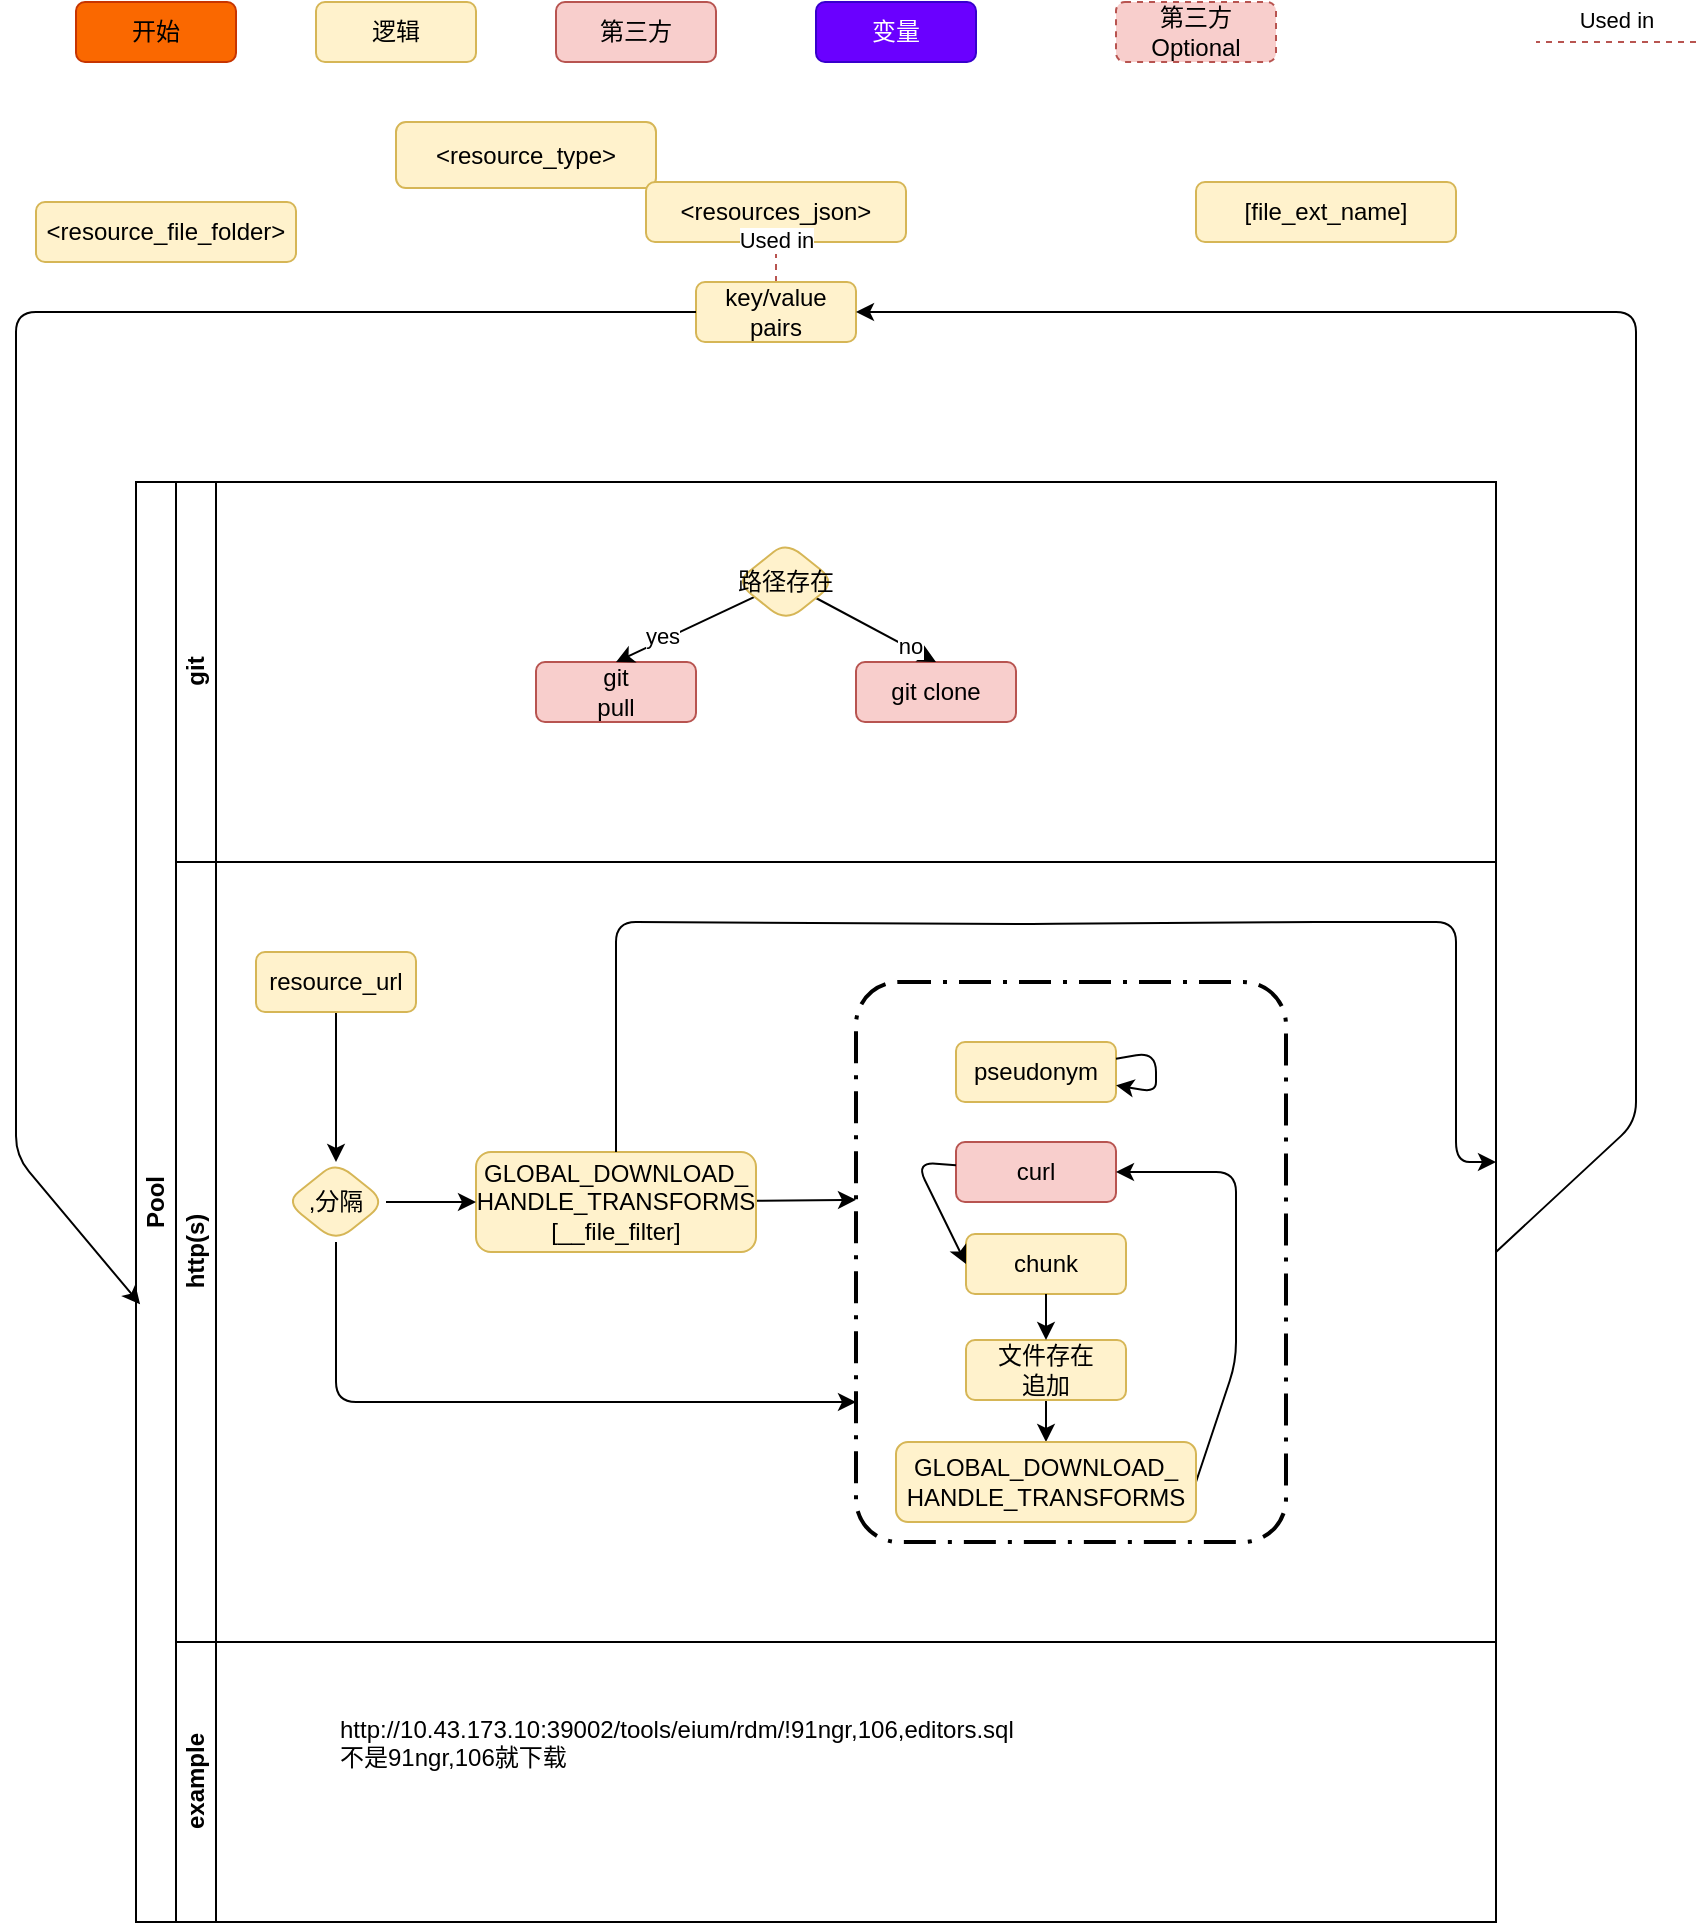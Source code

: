 <mxfile>
    <diagram id="voiO_nHvWwAP3yEgLVmu" name="download_handle_to_file">
        <mxGraphModel dx="903" dy="433" grid="1" gridSize="10" guides="1" tooltips="1" connect="1" arrows="1" fold="1" page="1" pageScale="1" pageWidth="1100" pageHeight="850" math="0" shadow="0">
            <root>
                <mxCell id="0"/>
                <mxCell id="1" parent="0"/>
                <mxCell id="2" value="逻辑" style="rounded=1;whiteSpace=wrap;html=1;fillColor=#fff2cc;strokeColor=#d6b656;" parent="1" vertex="1">
                    <mxGeometry x="230" y="30" width="80" height="30" as="geometry"/>
                </mxCell>
                <mxCell id="3" value="第三方" style="rounded=1;whiteSpace=wrap;html=1;fillColor=#f8cecc;strokeColor=#b85450;" parent="1" vertex="1">
                    <mxGeometry x="350" y="30" width="80" height="30" as="geometry"/>
                </mxCell>
                <mxCell id="4" value="变量" style="rounded=1;whiteSpace=wrap;html=1;fillColor=#6a00ff;strokeColor=#3700CC;fontColor=#ffffff;" parent="1" vertex="1">
                    <mxGeometry x="480" y="30" width="80" height="30" as="geometry"/>
                </mxCell>
                <mxCell id="5" value="第三方&lt;br&gt;Optional" style="rounded=1;whiteSpace=wrap;html=1;fillColor=#f8cecc;strokeColor=#b85450;dashed=1;" parent="1" vertex="1">
                    <mxGeometry x="630" y="30" width="80" height="30" as="geometry"/>
                </mxCell>
                <mxCell id="6" value="Used in" style="endArrow=none;dashed=1;html=1;spacingBottom=22;fillColor=#f8cecc;strokeColor=#b85450;" parent="1" edge="1">
                    <mxGeometry width="50" height="50" relative="1" as="geometry">
                        <mxPoint x="920" y="50" as="sourcePoint"/>
                        <mxPoint x="840" y="50" as="targetPoint"/>
                    </mxGeometry>
                </mxCell>
                <mxCell id="7" value="开始" style="rounded=1;whiteSpace=wrap;html=1;fillColor=#fa6800;strokeColor=#C73500;fontColor=#000000;" parent="1" vertex="1">
                    <mxGeometry x="110" y="30" width="80" height="30" as="geometry"/>
                </mxCell>
                <mxCell id="8" value="&lt;resource_file_folder&gt; &lt;resources_json&gt; &lt;resource_type&gt; [file_ext_name]" style="text;whiteSpace=wrap;html=1;fillColor=#fff2cc;strokeColor=#d6b656;align=center;verticalAlign=middle;fontColor=default;rounded=1;" parent="1" vertex="1">
                    <mxGeometry x="670" y="120" width="130" height="30" as="geometry"/>
                </mxCell>
                <mxCell id="9" value="&amp;lt;resource_file_folder&amp;gt;" style="text;whiteSpace=wrap;html=1;align=center;verticalAlign=middle;fillColor=#fff2cc;strokeColor=#d6b656;rounded=1;" parent="1" vertex="1">
                    <mxGeometry x="90" y="130" width="130" height="30" as="geometry"/>
                </mxCell>
                <mxCell id="11" value="&amp;lt;resource_type&amp;gt;" style="text;whiteSpace=wrap;html=1;align=center;verticalAlign=middle;fillColor=#fff2cc;strokeColor=#d6b656;rounded=1;" parent="1" vertex="1">
                    <mxGeometry x="270" y="90" width="130" height="33" as="geometry"/>
                </mxCell>
                <mxCell id="13" value="layer-a" parent="0"/>
                <mxCell id="16" value="Pool" style="swimlane;html=1;childLayout=stackLayout;resizeParent=1;resizeParentMax=0;horizontal=0;startSize=20;horizontalStack=0;whiteSpace=wrap;strokeColor=default;fillColor=default;" parent="13" vertex="1">
                    <mxGeometry x="140" y="270" width="680" height="720" as="geometry"/>
                </mxCell>
                <mxCell id="17" value="git" style="swimlane;html=1;startSize=20;horizontal=0;strokeColor=default;fillColor=default;" parent="16" vertex="1">
                    <mxGeometry x="20" width="660" height="190" as="geometry"/>
                </mxCell>
                <mxCell id="20" value="git&lt;br&gt;pull" style="rounded=1;whiteSpace=wrap;html=1;fillColor=#f8cecc;strokeColor=#b85450;" parent="17" vertex="1">
                    <mxGeometry x="180" y="90" width="80" height="30" as="geometry"/>
                </mxCell>
                <mxCell id="21" value="git clone" style="rounded=1;whiteSpace=wrap;html=1;fillColor=#f8cecc;strokeColor=#b85450;" parent="17" vertex="1">
                    <mxGeometry x="340" y="90" width="80" height="30" as="geometry"/>
                </mxCell>
                <mxCell id="23" style="edgeStyle=none;html=1;entryX=0.5;entryY=0;entryDx=0;entryDy=0;" parent="17" source="22" target="20" edge="1">
                    <mxGeometry relative="1" as="geometry"/>
                </mxCell>
                <mxCell id="25" value="yes" style="edgeLabel;html=1;align=center;verticalAlign=middle;resizable=0;points=[];" parent="23" vertex="1" connectable="0">
                    <mxGeometry x="0.312" y="-2" relative="1" as="geometry">
                        <mxPoint as="offset"/>
                    </mxGeometry>
                </mxCell>
                <mxCell id="24" style="edgeStyle=none;html=1;entryX=0.5;entryY=0;entryDx=0;entryDy=0;" parent="17" source="22" target="21" edge="1">
                    <mxGeometry relative="1" as="geometry"/>
                </mxCell>
                <mxCell id="26" value="no" style="edgeLabel;html=1;align=center;verticalAlign=middle;resizable=0;points=[];" parent="24" vertex="1" connectable="0">
                    <mxGeometry x="0.512" y="1" relative="1" as="geometry">
                        <mxPoint x="1" as="offset"/>
                    </mxGeometry>
                </mxCell>
                <mxCell id="22" value="路径存在" style="rhombus;whiteSpace=wrap;html=1;strokeColor=#d6b656;fillColor=#fff2cc;rounded=1;" parent="17" vertex="1">
                    <mxGeometry x="280" y="30" width="50" height="40" as="geometry"/>
                </mxCell>
                <mxCell id="18" value="http(s)" style="swimlane;html=1;startSize=20;horizontal=0;strokeColor=default;fillColor=default;" parent="16" vertex="1">
                    <mxGeometry x="20" y="190" width="660" height="390" as="geometry"/>
                </mxCell>
                <mxCell id="44" style="edgeStyle=none;html=1;entryX=0;entryY=0.389;entryDx=0;entryDy=0;entryPerimeter=0;" parent="18" source="43" target="37" edge="1">
                    <mxGeometry relative="1" as="geometry"/>
                </mxCell>
                <mxCell id="43" value="GLOBAL_DOWNLOAD_&lt;br&gt;HANDLE_TRANSFORMS&lt;br&gt;[__file_filter]" style="rounded=1;whiteSpace=wrap;html=1;fillColor=#fff2cc;strokeColor=#d6b656;" parent="18" vertex="1">
                    <mxGeometry x="150" y="145" width="140" height="50" as="geometry"/>
                </mxCell>
                <mxCell id="37" value="" style="points=[[0.25,0,0],[0.5,0,0],[0.75,0,0],[1,0.25,0],[1,0.5,0],[1,0.75,0],[0.75,1,0],[0.5,1,0],[0.25,1,0],[0,0.75,0],[0,0.5,0],[0,0.25,0]];rounded=1;arcSize=10;dashed=1;strokeColor=#000000;fillColor=none;gradientColor=none;dashPattern=8 3 1 3;strokeWidth=2;whiteSpace=wrap;" parent="18" vertex="1">
                    <mxGeometry x="340" y="60" width="215" height="280" as="geometry"/>
                </mxCell>
                <mxCell id="27" value="curl" style="rounded=1;whiteSpace=wrap;html=1;fillColor=#f8cecc;strokeColor=#b85450;" parent="18" vertex="1">
                    <mxGeometry x="390" y="140" width="80" height="30" as="geometry"/>
                </mxCell>
                <mxCell id="29" value="chunk" style="rounded=1;whiteSpace=wrap;html=1;fillColor=#fff2cc;strokeColor=#d6b656;" parent="18" vertex="1">
                    <mxGeometry x="395" y="186" width="80" height="30" as="geometry"/>
                </mxCell>
                <mxCell id="36" style="edgeStyle=none;html=1;entryX=1;entryY=0.5;entryDx=0;entryDy=0;exitX=1;exitY=0.5;exitDx=0;exitDy=0;" parent="18" source="69" target="27" edge="1">
                    <mxGeometry relative="1" as="geometry">
                        <Array as="points">
                            <mxPoint x="530" y="250"/>
                            <mxPoint x="530" y="155"/>
                        </Array>
                    </mxGeometry>
                </mxCell>
                <mxCell id="70" style="edgeStyle=none;html=1;exitX=0.5;exitY=1;exitDx=0;exitDy=0;entryX=0.5;entryY=0;entryDx=0;entryDy=0;" parent="18" source="30" target="69" edge="1">
                    <mxGeometry relative="1" as="geometry"/>
                </mxCell>
                <mxCell id="30" value="文件存在&lt;br&gt;追加" style="rounded=1;whiteSpace=wrap;html=1;fillColor=#fff2cc;strokeColor=#d6b656;" parent="18" vertex="1">
                    <mxGeometry x="395" y="239" width="80" height="30" as="geometry"/>
                </mxCell>
                <mxCell id="35" style="edgeStyle=none;html=1;entryX=0.5;entryY=0;entryDx=0;entryDy=0;" parent="18" source="29" target="30" edge="1">
                    <mxGeometry relative="1" as="geometry"/>
                </mxCell>
                <mxCell id="34" style="edgeStyle=none;html=1;entryX=0;entryY=0.5;entryDx=0;entryDy=0;" parent="18" source="27" target="29" edge="1">
                    <mxGeometry relative="1" as="geometry">
                        <mxPoint x="565" y="480.667" as="sourcePoint"/>
                        <mxPoint x="495" y="499.333" as="targetPoint"/>
                        <Array as="points">
                            <mxPoint x="370" y="150"/>
                        </Array>
                    </mxGeometry>
                </mxCell>
                <mxCell id="69" value="GLOBAL_DOWNLOAD_&lt;br&gt;HANDLE_TRANSFORMS" style="text;whiteSpace=wrap;html=1;align=center;verticalAlign=middle;fillColor=#fff2cc;strokeColor=#d6b656;rounded=1;" parent="18" vertex="1">
                    <mxGeometry x="360" y="290" width="150" height="40" as="geometry"/>
                </mxCell>
                <mxCell id="68" style="edgeStyle=none;html=1;exitX=0.5;exitY=0;exitDx=0;exitDy=0;" parent="18" source="43" edge="1">
                    <mxGeometry relative="1" as="geometry">
                        <mxPoint x="660" y="150" as="targetPoint"/>
                        <mxPoint x="170" y="111" as="sourcePoint"/>
                        <Array as="points">
                            <mxPoint x="220" y="30"/>
                            <mxPoint x="430" y="31"/>
                            <mxPoint x="560" y="30"/>
                            <mxPoint x="640" y="30"/>
                            <mxPoint x="640" y="90"/>
                            <mxPoint x="640" y="150"/>
                        </Array>
                    </mxGeometry>
                </mxCell>
                <mxCell id="75" style="edgeStyle=none;html=1;" parent="18" source="71" target="72" edge="1">
                    <mxGeometry relative="1" as="geometry"/>
                </mxCell>
                <mxCell id="71" value="resource_url" style="rounded=1;whiteSpace=wrap;html=1;fillColor=#fff2cc;strokeColor=#d6b656;" parent="18" vertex="1">
                    <mxGeometry x="40" y="45" width="80" height="30" as="geometry"/>
                </mxCell>
                <mxCell id="73" style="edgeStyle=none;html=1;entryX=0;entryY=0.5;entryDx=0;entryDy=0;" parent="18" source="72" target="43" edge="1">
                    <mxGeometry relative="1" as="geometry"/>
                </mxCell>
                <mxCell id="74" style="edgeStyle=none;html=1;entryX=0;entryY=0.75;entryDx=0;entryDy=0;entryPerimeter=0;" parent="18" source="72" target="37" edge="1">
                    <mxGeometry relative="1" as="geometry">
                        <Array as="points">
                            <mxPoint x="80" y="270"/>
                        </Array>
                    </mxGeometry>
                </mxCell>
                <mxCell id="72" value=",分隔" style="rhombus;whiteSpace=wrap;html=1;strokeColor=#d6b656;fillColor=#fff2cc;rounded=1;" parent="18" vertex="1">
                    <mxGeometry x="55" y="150" width="50" height="40" as="geometry"/>
                </mxCell>
                <mxCell id="WZ0ZyfM4jvOKOlvT-OMO-81" value="pseudonym" style="rounded=1;whiteSpace=wrap;html=1;fillColor=#fff2cc;strokeColor=#d6b656;" vertex="1" parent="18">
                    <mxGeometry x="390" y="90" width="80" height="30" as="geometry"/>
                </mxCell>
                <mxCell id="WZ0ZyfM4jvOKOlvT-OMO-82" style="edgeStyle=none;html=1;" edge="1" parent="18" source="WZ0ZyfM4jvOKOlvT-OMO-81" target="WZ0ZyfM4jvOKOlvT-OMO-81">
                    <mxGeometry relative="1" as="geometry"/>
                </mxCell>
                <mxCell id="19" value="example" style="swimlane;html=1;startSize=20;horizontal=0;strokeColor=default;fillColor=default;" parent="16" vertex="1">
                    <mxGeometry x="20" y="580" width="660" height="140" as="geometry"/>
                </mxCell>
                <mxCell id="76" value="http://10.43.173.10:39002/tools/eium/rdm/!91ngr,106,editors.sql&lt;br&gt;不是91ngr,106就下载" style="text;whiteSpace=wrap;html=1;" parent="19" vertex="1">
                    <mxGeometry x="80" y="30" width="370" height="40" as="geometry"/>
                </mxCell>
                <mxCell id="10" value="&amp;lt;resources_json&amp;gt;" style="text;whiteSpace=wrap;html=1;align=center;verticalAlign=middle;fillColor=#fff2cc;strokeColor=#d6b656;rounded=1;" parent="13" vertex="1">
                    <mxGeometry x="395" y="120" width="130" height="30" as="geometry"/>
                </mxCell>
                <mxCell id="42" value="Used in" style="endArrow=none;dashed=1;html=1;spacingBottom=22;fillColor=#f8cecc;strokeColor=#b85450;entryX=0.5;entryY=1;entryDx=0;entryDy=0;exitX=0.5;exitY=0;exitDx=0;exitDy=0;" parent="13" source="28" target="10" edge="1">
                    <mxGeometry width="50" height="50" relative="1" as="geometry">
                        <mxPoint x="660" y="489.5" as="sourcePoint"/>
                        <mxPoint x="580" y="489.5" as="targetPoint"/>
                    </mxGeometry>
                </mxCell>
                <mxCell id="28" value="key/value pairs" style="rounded=1;whiteSpace=wrap;html=1;fillColor=#fff2cc;strokeColor=#d6b656;" parent="13" vertex="1">
                    <mxGeometry x="420" y="170" width="80" height="30" as="geometry"/>
                </mxCell>
                <mxCell id="38" style="edgeStyle=none;html=1;entryX=0.003;entryY=0.571;entryDx=0;entryDy=0;entryPerimeter=0;" parent="13" source="28" target="16" edge="1">
                    <mxGeometry relative="1" as="geometry">
                        <mxPoint x="330" y="650" as="targetPoint"/>
                        <Array as="points">
                            <mxPoint x="80" y="185"/>
                            <mxPoint x="80" y="607"/>
                        </Array>
                    </mxGeometry>
                </mxCell>
                <mxCell id="39" style="edgeStyle=none;html=1;entryX=1;entryY=0.5;entryDx=0;entryDy=0;exitX=1;exitY=0.5;exitDx=0;exitDy=0;" parent="13" source="18" target="28" edge="1">
                    <mxGeometry relative="1" as="geometry">
                        <mxPoint x="600" y="530" as="targetPoint"/>
                        <Array as="points">
                            <mxPoint x="890" y="590"/>
                            <mxPoint x="890" y="185"/>
                        </Array>
                    </mxGeometry>
                </mxCell>
            </root>
        </mxGraphModel>
    </diagram>
    <diagram id="1CxahsI00tu5-ZIiY29P" name="replace_map_with_key">
        <mxGraphModel dx="903" dy="433" grid="1" gridSize="10" guides="1" tooltips="1" connect="1" arrows="1" fold="1" page="1" pageScale="1" pageWidth="850" pageHeight="1100" math="0" shadow="0">
            <root>
                <mxCell id="0"/>
                <mxCell id="1" parent="0"/>
                <mxCell id="Da4RXDH8qaKK9wM2Tk3P-9" style="edgeStyle=none;html=1;dashed=1;" parent="1" source="0F5_E-YfyZMmeCR8uyyA-1" target="0F5_E-YfyZMmeCR8uyyA-7" edge="1">
                    <mxGeometry relative="1" as="geometry"/>
                </mxCell>
                <mxCell id="0F5_E-YfyZMmeCR8uyyA-1" value="&amp;lt;map_variable&amp;gt;" style="rounded=1;whiteSpace=wrap;html=1;fillColor=#fff2cc;strokeColor=#d6b656;" parent="1" vertex="1">
                    <mxGeometry x="290" y="440" width="80" height="30" as="geometry"/>
                </mxCell>
                <mxCell id="Da4RXDH8qaKK9wM2Tk3P-1" style="edgeStyle=none;html=1;dashed=1;" parent="1" source="0F5_E-YfyZMmeCR8uyyA-2" target="0F5_E-YfyZMmeCR8uyyA-7" edge="1">
                    <mxGeometry relative="1" as="geometry"/>
                </mxCell>
                <mxCell id="0F5_E-YfyZMmeCR8uyyA-2" value="&amp;lt;map_inner_variable&amp;gt;" style="rounded=1;whiteSpace=wrap;html=1;fillColor=#fff2cc;strokeColor=#d6b656;" parent="1" vertex="1">
                    <mxGeometry x="90" y="500" width="80" height="30" as="geometry"/>
                </mxCell>
                <mxCell id="Da4RXDH8qaKK9wM2Tk3P-2" style="edgeStyle=none;html=1;entryX=1;entryY=0.5;entryDx=0;entryDy=0;dashed=1;exitX=1;exitY=0.5;exitDx=0;exitDy=0;" parent="1" source="0F5_E-YfyZMmeCR8uyyA-3" target="0F5_E-YfyZMmeCR8uyyA-7" edge="1">
                    <mxGeometry relative="1" as="geometry">
                        <mxPoint x="430" y="710" as="sourcePoint"/>
                        <Array as="points">
                            <mxPoint x="430" y="725"/>
                            <mxPoint x="430" y="515"/>
                        </Array>
                    </mxGeometry>
                </mxCell>
                <mxCell id="0F5_E-YfyZMmeCR8uyyA-3" value="&amp;lt;map_customized_variable&amp;gt;" style="rounded=1;whiteSpace=wrap;html=1;fillColor=#fff2cc;strokeColor=#d6b656;" parent="1" vertex="1">
                    <mxGeometry x="290" y="710" width="80" height="30" as="geometry"/>
                </mxCell>
                <mxCell id="Da4RXDH8qaKK9wM2Tk3P-10" style="edgeStyle=none;html=1;entryX=0;entryY=0.25;entryDx=0;entryDy=0;dashed=1;" parent="1" source="0F5_E-YfyZMmeCR8uyyA-4" target="0F5_E-YfyZMmeCR8uyyA-7" edge="1">
                    <mxGeometry relative="1" as="geometry"/>
                </mxCell>
                <mxCell id="Da4RXDH8qaKK9wM2Tk3P-11" value="作为key变量" style="edgeLabel;html=1;align=center;verticalAlign=middle;resizable=0;points=[];" parent="Da4RXDH8qaKK9wM2Tk3P-10" vertex="1" connectable="0">
                    <mxGeometry x="-0.179" relative="1" as="geometry">
                        <mxPoint as="offset"/>
                    </mxGeometry>
                </mxCell>
                <mxCell id="0F5_E-YfyZMmeCR8uyyA-4" value="&amp;lt;case_name&amp;gt;" style="rounded=1;whiteSpace=wrap;html=1;fillColor=#fff2cc;strokeColor=#d6b656;" parent="1" vertex="1">
                    <mxGeometry x="90" y="450" width="80" height="30" as="geometry"/>
                </mxCell>
                <mxCell id="Da4RXDH8qaKK9wM2Tk3P-12" style="edgeStyle=none;html=1;dashed=1;entryX=0;entryY=0.5;entryDx=0;entryDy=0;" parent="1" source="0F5_E-YfyZMmeCR8uyyA-5" target="Da4RXDH8qaKK9wM2Tk3P-13" edge="1">
                    <mxGeometry relative="1" as="geometry">
                        <mxPoint x="220" y="574" as="targetPoint"/>
                    </mxGeometry>
                </mxCell>
                <mxCell id="0F5_E-YfyZMmeCR8uyyA-5" value="[inner_variable1...N]" style="rounded=1;whiteSpace=wrap;html=1;fillColor=#fff2cc;strokeColor=#d6b656;" parent="1" vertex="1">
                    <mxGeometry x="90" y="559" width="80" height="30" as="geometry"/>
                </mxCell>
                <mxCell id="0F5_E-YfyZMmeCR8uyyA-8" style="edgeStyle=none;html=1;entryX=1;entryY=0.5;entryDx=0;entryDy=0;exitX=0.5;exitY=1;exitDx=0;exitDy=0;" parent="1" source="0F5_E-YfyZMmeCR8uyyA-7" target="0F5_E-YfyZMmeCR8uyyA-1" edge="1">
                    <mxGeometry relative="1" as="geometry">
                        <mxPoint x="390" y="450" as="targetPoint"/>
                        <Array as="points">
                            <mxPoint x="390" y="550"/>
                            <mxPoint x="400" y="460"/>
                        </Array>
                    </mxGeometry>
                </mxCell>
                <mxCell id="Da4RXDH8qaKK9wM2Tk3P-6" style="edgeStyle=none;html=1;entryX=0.5;entryY=0;entryDx=0;entryDy=0;dashed=1;" parent="1" source="0F5_E-YfyZMmeCR8uyyA-7" target="Da4RXDH8qaKK9wM2Tk3P-5" edge="1">
                    <mxGeometry relative="1" as="geometry"/>
                </mxCell>
                <mxCell id="0F5_E-YfyZMmeCR8uyyA-7" value="变量替换" style="rounded=1;whiteSpace=wrap;html=1;fillColor=#fff2cc;strokeColor=#d6b656;" parent="1" vertex="1">
                    <mxGeometry x="290" y="500" width="80" height="30" as="geometry"/>
                </mxCell>
                <mxCell id="Da4RXDH8qaKK9wM2Tk3P-18" style="edgeStyle=none;html=1;dashed=1;" parent="1" source="Da4RXDH8qaKK9wM2Tk3P-5" edge="1">
                    <mxGeometry relative="1" as="geometry">
                        <mxPoint x="330" y="710" as="targetPoint"/>
                    </mxGeometry>
                </mxCell>
                <mxCell id="Da4RXDH8qaKK9wM2Tk3P-19" value="variablesN的Json变量展开后加入" style="edgeLabel;html=1;align=center;verticalAlign=middle;resizable=0;points=[];" parent="Da4RXDH8qaKK9wM2Tk3P-18" vertex="1" connectable="0">
                    <mxGeometry x="0.405" y="-1" relative="1" as="geometry">
                        <mxPoint as="offset"/>
                    </mxGeometry>
                </mxCell>
                <mxCell id="Da4RXDH8qaKK9wM2Tk3P-5" value="递归完成" style="rhombus;whiteSpace=wrap;html=1;fillColor=#fff2cc;strokeColor=#d6b656;rounded=1;" parent="1" vertex="1">
                    <mxGeometry x="305" y="600" width="50" height="40" as="geometry"/>
                </mxCell>
                <mxCell id="Da4RXDH8qaKK9wM2Tk3P-15" style="edgeStyle=none;html=1;entryX=0;entryY=0.5;entryDx=0;entryDy=0;dashed=1;" parent="1" source="Da4RXDH8qaKK9wM2Tk3P-13" target="0F5_E-YfyZMmeCR8uyyA-7" edge="1">
                    <mxGeometry relative="1" as="geometry"/>
                </mxCell>
                <mxCell id="Da4RXDH8qaKK9wM2Tk3P-16" style="edgeStyle=none;html=1;entryX=1;entryY=1;entryDx=0;entryDy=0;dashed=1;" parent="1" source="Da4RXDH8qaKK9wM2Tk3P-13" target="0F5_E-YfyZMmeCR8uyyA-2" edge="1">
                    <mxGeometry relative="1" as="geometry"/>
                </mxCell>
                <mxCell id="Da4RXDH8qaKK9wM2Tk3P-17" value="加入" style="edgeLabel;html=1;align=center;verticalAlign=middle;resizable=0;points=[];" parent="Da4RXDH8qaKK9wM2Tk3P-16" vertex="1" connectable="0">
                    <mxGeometry x="0.355" relative="1" as="geometry">
                        <mxPoint as="offset"/>
                    </mxGeometry>
                </mxCell>
                <mxCell id="Da4RXDH8qaKK9wM2Tk3P-13" value="变量替换且加入" style="rhombus;whiteSpace=wrap;html=1;fillColor=#fff2cc;strokeColor=#d6b656;rounded=1;" parent="1" vertex="1">
                    <mxGeometry x="240" y="559" width="50" height="30" as="geometry"/>
                </mxCell>
            </root>
        </mxGraphModel>
    </diagram>
    <diagram id="4f79v2EPYMrjJtU9oRF-" name="检查文件存在">
        <mxGraphModel dx="903" dy="433" grid="1" gridSize="10" guides="1" tooltips="1" connect="1" arrows="1" fold="1" page="1" pageScale="1" pageWidth="1100" pageHeight="850" math="0" shadow="0">
            <root>
                <mxCell id="0"/>
                <mxCell id="1" parent="0"/>
                <mxCell id="ssb4aBM9-JEQqBrngSqA-1" value="文件" style="rounded=1;whiteSpace=wrap;html=1;fillColor=#f8cecc;strokeColor=#b85450;" vertex="1" parent="1">
                    <mxGeometry x="290" y="440" width="80" height="30" as="geometry"/>
                </mxCell>
                <mxCell id="ssb4aBM9-JEQqBrngSqA-2" value="目录" style="rounded=1;whiteSpace=wrap;html=1;fillColor=#f8cecc;strokeColor=#b85450;" vertex="1" parent="1">
                    <mxGeometry x="290" y="490" width="80" height="30" as="geometry"/>
                </mxCell>
                <mxCell id="ssb4aBM9-JEQqBrngSqA-3" value="链接" style="rounded=1;whiteSpace=wrap;html=1;fillColor=#f8cecc;strokeColor=#b85450;" vertex="1" parent="1">
                    <mxGeometry x="290" y="540" width="80" height="30" as="geometry"/>
                </mxCell>
                <mxCell id="e_XNl-QtFzK6CSsyp-th-4" style="edgeStyle=none;html=1;entryX=0;entryY=0.5;entryDx=0;entryDy=0;dashed=1;" edge="1" parent="1" source="e_XNl-QtFzK6CSsyp-th-1" target="ssb4aBM9-JEQqBrngSqA-1">
                    <mxGeometry relative="1" as="geometry"/>
                </mxCell>
                <mxCell id="e_XNl-QtFzK6CSsyp-th-1" value="-f" style="rounded=1;whiteSpace=wrap;html=1;fillColor=#fff2cc;strokeColor=#d6b656;" vertex="1" parent="1">
                    <mxGeometry x="40" y="440" width="80" height="30" as="geometry"/>
                </mxCell>
                <mxCell id="e_XNl-QtFzK6CSsyp-th-3" style="edgeStyle=none;html=1;entryX=0;entryY=0.5;entryDx=0;entryDy=0;dashed=1;" edge="1" parent="1" source="e_XNl-QtFzK6CSsyp-th-2" target="ssb4aBM9-JEQqBrngSqA-2">
                    <mxGeometry relative="1" as="geometry"/>
                </mxCell>
                <mxCell id="e_XNl-QtFzK6CSsyp-th-12" style="edgeStyle=none;html=1;entryX=0;entryY=0;entryDx=0;entryDy=0;dashed=1;" edge="1" parent="1" source="e_XNl-QtFzK6CSsyp-th-2" target="ssb4aBM9-JEQqBrngSqA-3">
                    <mxGeometry relative="1" as="geometry"/>
                </mxCell>
                <mxCell id="e_XNl-QtFzK6CSsyp-th-2" value="-d" style="rounded=1;whiteSpace=wrap;html=1;fillColor=#fff2cc;strokeColor=#d6b656;" vertex="1" parent="1">
                    <mxGeometry x="140" y="490" width="80" height="30" as="geometry"/>
                </mxCell>
                <mxCell id="e_XNl-QtFzK6CSsyp-th-6" style="edgeStyle=none;html=1;entryX=1;entryY=0.5;entryDx=0;entryDy=0;dashed=1;exitX=0;exitY=0.75;exitDx=0;exitDy=0;" edge="1" parent="1" source="e_XNl-QtFzK6CSsyp-th-9" target="ssb4aBM9-JEQqBrngSqA-2">
                    <mxGeometry relative="1" as="geometry">
                        <mxPoint x="590" y="505" as="sourcePoint"/>
                    </mxGeometry>
                </mxCell>
                <mxCell id="e_XNl-QtFzK6CSsyp-th-8" style="edgeStyle=none;html=1;dashed=1;" edge="1" parent="1" source="e_XNl-QtFzK6CSsyp-th-7" target="ssb4aBM9-JEQqBrngSqA-3">
                    <mxGeometry relative="1" as="geometry"/>
                </mxCell>
                <mxCell id="e_XNl-QtFzK6CSsyp-th-7" value="-L" style="rounded=1;whiteSpace=wrap;html=1;fillColor=#fff2cc;strokeColor=#d6b656;" vertex="1" parent="1">
                    <mxGeometry x="40" y="540" width="80" height="30" as="geometry"/>
                </mxCell>
                <mxCell id="e_XNl-QtFzK6CSsyp-th-10" style="edgeStyle=none;html=1;entryX=1;entryY=0.5;entryDx=0;entryDy=0;dashed=1;" edge="1" parent="1" source="e_XNl-QtFzK6CSsyp-th-9" target="ssb4aBM9-JEQqBrngSqA-1">
                    <mxGeometry relative="1" as="geometry"/>
                </mxCell>
                <mxCell id="e_XNl-QtFzK6CSsyp-th-11" style="edgeStyle=none;html=1;entryX=1;entryY=0.75;entryDx=0;entryDy=0;dashed=1;" edge="1" parent="1" source="e_XNl-QtFzK6CSsyp-th-9" target="ssb4aBM9-JEQqBrngSqA-3">
                    <mxGeometry relative="1" as="geometry">
                        <Array as="points">
                            <mxPoint x="480" y="560"/>
                        </Array>
                    </mxGeometry>
                </mxCell>
                <mxCell id="e_XNl-QtFzK6CSsyp-th-9" value="-e" style="rounded=1;whiteSpace=wrap;html=1;fillColor=#fff2cc;strokeColor=#d6b656;" vertex="1" parent="1">
                    <mxGeometry x="440" y="460" width="80" height="30" as="geometry"/>
                </mxCell>
                <mxCell id="e_XNl-QtFzK6CSsyp-th-14" style="edgeStyle=none;html=1;entryX=1;entryY=0.25;entryDx=0;entryDy=0;dashed=1;" edge="1" parent="1" source="e_XNl-QtFzK6CSsyp-th-13" target="ssb4aBM9-JEQqBrngSqA-1">
                    <mxGeometry relative="1" as="geometry">
                        <Array as="points">
                            <mxPoint x="580" y="450"/>
                        </Array>
                    </mxGeometry>
                </mxCell>
                <mxCell id="e_XNl-QtFzK6CSsyp-th-15" style="edgeStyle=none;html=1;entryX=1;entryY=0.5;entryDx=0;entryDy=0;dashed=1;" edge="1" parent="1" source="e_XNl-QtFzK6CSsyp-th-13" target="ssb4aBM9-JEQqBrngSqA-2">
                    <mxGeometry relative="1" as="geometry"/>
                </mxCell>
                <mxCell id="e_XNl-QtFzK6CSsyp-th-16" style="edgeStyle=none;html=1;entryX=1;entryY=0.75;entryDx=0;entryDy=0;dashed=1;" edge="1" parent="1" source="e_XNl-QtFzK6CSsyp-th-13" target="ssb4aBM9-JEQqBrngSqA-3">
                    <mxGeometry relative="1" as="geometry">
                        <Array as="points">
                            <mxPoint x="580" y="560"/>
                        </Array>
                    </mxGeometry>
                </mxCell>
                <mxCell id="e_XNl-QtFzK6CSsyp-th-13" value="-s&lt;br&gt;非空" style="rounded=1;whiteSpace=wrap;html=1;fillColor=#fff2cc;strokeColor=#d6b656;" vertex="1" parent="1">
                    <mxGeometry x="540" y="490" width="80" height="30" as="geometry"/>
                </mxCell>
            </root>
        </mxGraphModel>
    </diagram>
</mxfile>
